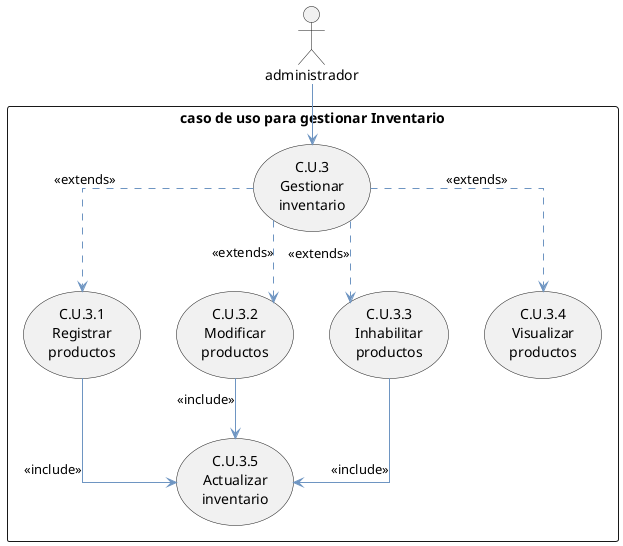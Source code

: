 @startuml
' Configuración de estilos
skinparam classAttributeIconSize 8
skinparam classFontSize 16
skinparam classFontName "Arial"
skinparam classBorderColor #212837
skinparam classHeaderFontColor #FFFFFF
skinparam classHeaderBackgroundColor #8BB9E6
skinparam classArrowColor #6E95C2
skinparam linetype ortho

' Actor
actor administrador

' Agrupación en un rectángulo con título
rectangle "caso de uso para gestionar Inventario" {
    
    ' Casos de uso
    usecase "C.U.3\nGestionar\ninventario" as CU3
    usecase "C.U.3.1\nRegistrar\nproductos" as CU31
    usecase "C.U.3.2\nModificar\nproductos" as CU32
    usecase "C.U.3.3\nInhabilitar\nproductos" as CU33
    usecase "C.U.3.4\nVisualizar\nproductos" as CU34
    usecase "C.U.3.5\nActualizar\ninventario" as CU35

    ' Relaciones internas
    CU3 .down.> CU31 : <<extends>>
    CU3 .down.> CU32 : <<extends>>
    CU3 .down.> CU33 : <<extends>>
    CU3 .down.> CU34 : <<extends>>

    CU31 --> CU35 : <<include>>
    CU32 --> CU35 : <<include>>
    CU33 --> CU35 : <<include>>
}

' Relación actor-caso de uso
administrador --> CU3

@enduml

